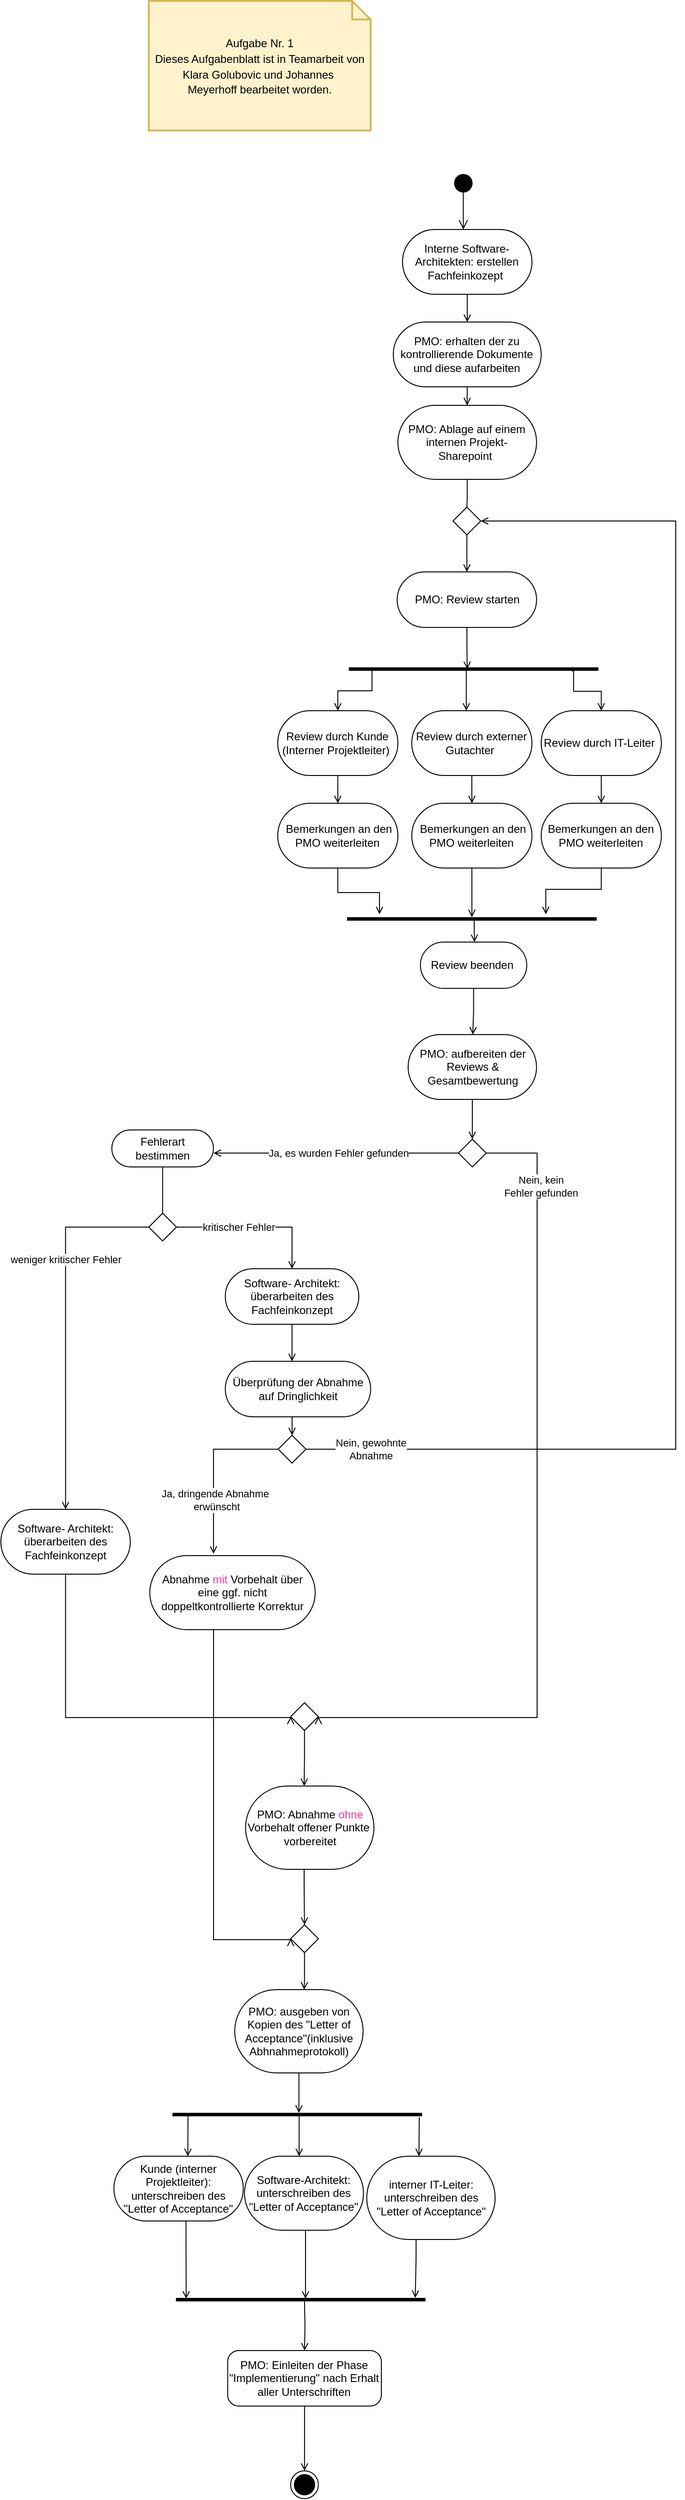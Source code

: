 <mxfile version="15.4.0" type="device"><diagram name="Page-1" id="0783ab3e-0a74-02c8-0abd-f7b4e66b4bec"><mxGraphModel dx="1952" dy="2100" grid="1" gridSize="10" guides="1" tooltips="1" connect="1" arrows="1" fold="1" page="1" pageScale="1" pageWidth="850" pageHeight="1100" background="none" math="0" shadow="0"><root><mxCell id="0"/><mxCell id="1" parent="0"/><mxCell id="ULhMSl2Y7lScJVa_O-WQ-25" style="edgeStyle=orthogonalEdgeStyle;rounded=1;orthogonalLoop=1;jettySize=auto;html=1;exitX=0.5;exitY=1;exitDx=0;exitDy=0;entryX=0.5;entryY=0;entryDx=0;entryDy=0;endArrow=open;endFill=0;" parent="1" source="ULhMSl2Y7lScJVa_O-WQ-11" target="ULhMSl2Y7lScJVa_O-WQ-12" edge="1"><mxGeometry relative="1" as="geometry"><Array as="points"><mxPoint x="434.22" y="37"/><mxPoint x="434.22" y="37"/></Array></mxGeometry></mxCell><mxCell id="ULhMSl2Y7lScJVa_O-WQ-11" value="&lt;span style=&quot;font-family: &amp;#34;helvetica&amp;#34;&quot;&gt;Interne Software-Architekten: erstellen Fachfeinkozept&amp;nbsp;&lt;/span&gt;" style="rounded=1;whiteSpace=wrap;html=1;shadow=0;comic=0;labelBackgroundColor=none;strokeWidth=1;fontFamily=Verdana;fontSize=12;align=center;arcSize=50;" parent="1" vertex="1"><mxGeometry x="364.44" y="-43" width="140" height="70" as="geometry"/></mxCell><mxCell id="zOavqO849AtppEhMKs_c-85" value="" style="edgeStyle=orthogonalEdgeStyle;rounded=0;orthogonalLoop=1;jettySize=auto;html=1;endArrow=open;endFill=0;" parent="1" source="ULhMSl2Y7lScJVa_O-WQ-12" target="ULhMSl2Y7lScJVa_O-WQ-13" edge="1"><mxGeometry relative="1" as="geometry"/></mxCell><mxCell id="ULhMSl2Y7lScJVa_O-WQ-12" value="&lt;span style=&quot;font-family: &amp;#34;helvetica&amp;#34;&quot;&gt;PMO: erhalten der zu kontrollierende Dokumente und diese aufarbeiten&lt;/span&gt;" style="rounded=1;whiteSpace=wrap;html=1;shadow=0;comic=0;labelBackgroundColor=none;strokeWidth=1;fontFamily=Verdana;fontSize=12;align=center;arcSize=50;" parent="1" vertex="1"><mxGeometry x="354.44" y="57" width="160" height="70" as="geometry"/></mxCell><mxCell id="6Iz4P0iBTtGPsfO_RSTz-13" value="" style="edgeStyle=orthogonalEdgeStyle;rounded=0;orthogonalLoop=1;jettySize=auto;html=1;endArrow=open;endFill=0;startArrow=none;" parent="1" source="6Iz4P0iBTtGPsfO_RSTz-36" target="6Iz4P0iBTtGPsfO_RSTz-12" edge="1"><mxGeometry relative="1" as="geometry"/></mxCell><mxCell id="ULhMSl2Y7lScJVa_O-WQ-13" value="&lt;span style=&quot;font-family: &amp;#34;helvetica&amp;#34;&quot;&gt;PMO: Ablage auf einem internen Projekt-Sharepoint&amp;nbsp;&lt;/span&gt;" style="rounded=1;whiteSpace=wrap;html=1;shadow=0;comic=0;labelBackgroundColor=none;strokeWidth=1;fontFamily=Verdana;fontSize=12;align=center;arcSize=50;" parent="1" vertex="1"><mxGeometry x="359.44" y="147" width="150" height="80" as="geometry"/></mxCell><mxCell id="6Iz4P0iBTtGPsfO_RSTz-21" value="" style="edgeStyle=orthogonalEdgeStyle;rounded=0;orthogonalLoop=1;jettySize=auto;html=1;endArrow=open;endFill=0;" parent="1" source="ULhMSl2Y7lScJVa_O-WQ-14" target="6Iz4P0iBTtGPsfO_RSTz-20" edge="1"><mxGeometry relative="1" as="geometry"/></mxCell><mxCell id="ULhMSl2Y7lScJVa_O-WQ-14" value="&lt;span style=&quot;font-family: &amp;#34;helvetica&amp;#34;&quot;&gt;Review durch externer Gutachter&amp;nbsp;&lt;/span&gt;" style="rounded=1;whiteSpace=wrap;html=1;shadow=0;comic=0;labelBackgroundColor=none;strokeWidth=1;fontFamily=Verdana;fontSize=12;align=center;arcSize=50;" parent="1" vertex="1"><mxGeometry x="374.44" y="477" width="130" height="70" as="geometry"/></mxCell><mxCell id="6Iz4P0iBTtGPsfO_RSTz-19" value="" style="edgeStyle=orthogonalEdgeStyle;rounded=0;orthogonalLoop=1;jettySize=auto;html=1;endArrow=open;endFill=0;" parent="1" source="ULhMSl2Y7lScJVa_O-WQ-16" target="6Iz4P0iBTtGPsfO_RSTz-18" edge="1"><mxGeometry relative="1" as="geometry"/></mxCell><mxCell id="ULhMSl2Y7lScJVa_O-WQ-16" value="&lt;span style=&quot;font-family: &amp;#34;helvetica&amp;#34;&quot;&gt;Review durch Kunde (Interner Projektleiter)&amp;nbsp;&lt;/span&gt;" style="rounded=1;whiteSpace=wrap;html=1;shadow=0;comic=0;labelBackgroundColor=none;strokeWidth=1;fontFamily=Verdana;fontSize=12;align=center;arcSize=50;" parent="1" vertex="1"><mxGeometry x="229.44" y="477" width="130" height="70" as="geometry"/></mxCell><mxCell id="6Iz4P0iBTtGPsfO_RSTz-24" value="" style="edgeStyle=orthogonalEdgeStyle;rounded=0;orthogonalLoop=1;jettySize=auto;html=1;endArrow=open;endFill=0;" parent="1" edge="1"><mxGeometry relative="1" as="geometry"><mxPoint x="579.417" y="547" as="sourcePoint"/><mxPoint x="579.417" y="577" as="targetPoint"/></mxGeometry></mxCell><mxCell id="ULhMSl2Y7lScJVa_O-WQ-17" value="&lt;span style=&quot;font-family: &amp;#34;helvetica&amp;#34;&quot;&gt;Review durch IT-Leiter&amp;nbsp;&lt;/span&gt;" style="rounded=1;whiteSpace=wrap;html=1;shadow=0;comic=0;labelBackgroundColor=none;strokeWidth=1;fontFamily=Verdana;fontSize=12;align=center;arcSize=50;" parent="1" vertex="1"><mxGeometry x="514.44" y="477" width="130" height="70" as="geometry"/></mxCell><mxCell id="ULhMSl2Y7lScJVa_O-WQ-21" value="" style="ellipse;fillColor=#000000;strokeColor=none;" parent="1" vertex="1"><mxGeometry x="420.22" y="-103" width="20" height="20" as="geometry"/></mxCell><mxCell id="ULhMSl2Y7lScJVa_O-WQ-22" style="edgeStyle=orthogonalEdgeStyle;rounded=0;orthogonalLoop=1;jettySize=auto;html=1;exitX=0.5;exitY=1;exitDx=0;exitDy=0;" parent="1" source="ULhMSl2Y7lScJVa_O-WQ-21" target="ULhMSl2Y7lScJVa_O-WQ-21" edge="1"><mxGeometry relative="1" as="geometry"/></mxCell><mxCell id="ULhMSl2Y7lScJVa_O-WQ-23" value="" style="endArrow=open;startArrow=none;endFill=0;startFill=0;endSize=8;html=1;verticalAlign=bottom;labelBackgroundColor=none;strokeWidth=1;rounded=0;edgeStyle=orthogonalEdgeStyle;exitX=0.5;exitY=1;exitDx=0;exitDy=0;" parent="1" source="ULhMSl2Y7lScJVa_O-WQ-21" edge="1"><mxGeometry width="160" relative="1" as="geometry"><mxPoint x="320.22" y="-63" as="sourcePoint"/><mxPoint x="430.22" y="-43" as="targetPoint"/></mxGeometry></mxCell><mxCell id="ULhMSl2Y7lScJVa_O-WQ-35" style="edgeStyle=orthogonalEdgeStyle;rounded=0;orthogonalLoop=1;jettySize=auto;html=1;entryX=0.5;entryY=0;entryDx=0;entryDy=0;endArrow=open;endFill=0;exitX=0.767;exitY=0.907;exitDx=0;exitDy=0;exitPerimeter=0;" parent="1" source="ULhMSl2Y7lScJVa_O-WQ-27" target="ULhMSl2Y7lScJVa_O-WQ-16" edge="1"><mxGeometry relative="1" as="geometry"/></mxCell><mxCell id="ULhMSl2Y7lScJVa_O-WQ-36" style="edgeStyle=orthogonalEdgeStyle;rounded=0;orthogonalLoop=1;jettySize=auto;html=1;entryX=0.5;entryY=0;entryDx=0;entryDy=0;endArrow=open;endFill=0;exitX=0.767;exitY=0.525;exitDx=0;exitDy=0;exitPerimeter=0;" parent="1" edge="1"><mxGeometry relative="1" as="geometry"><mxPoint x="428.565" y="433.001" as="sourcePoint"/><mxPoint x="433.44" y="477" as="targetPoint"/><Array as="points"><mxPoint x="433.44" y="433"/></Array></mxGeometry></mxCell><mxCell id="ULhMSl2Y7lScJVa_O-WQ-37" style="edgeStyle=orthogonalEdgeStyle;rounded=0;orthogonalLoop=1;jettySize=auto;html=1;endArrow=open;endFill=0;exitX=1.033;exitY=0.107;exitDx=0;exitDy=0;exitPerimeter=0;" parent="1" source="ULhMSl2Y7lScJVa_O-WQ-27" edge="1"><mxGeometry relative="1" as="geometry"><Array as="points"><mxPoint x="549.44" y="434"/><mxPoint x="549.44" y="456"/><mxPoint x="579.44" y="456"/></Array><mxPoint x="579.417" y="477" as="targetPoint"/></mxGeometry></mxCell><mxCell id="ULhMSl2Y7lScJVa_O-WQ-27" value="" style="html=1;points=[];perimeter=orthogonalPerimeter;fillColor=#000000;strokeColor=none;rotation=90;" parent="1" vertex="1"><mxGeometry x="439.44" y="297" width="3.75" height="270" as="geometry"/></mxCell><mxCell id="ULhMSl2Y7lScJVa_O-WQ-44" value="" style="html=1;points=[];perimeter=orthogonalPerimeter;fillColor=#000000;strokeColor=none;rotation=90;" parent="1" vertex="1"><mxGeometry x="437.57" y="567" width="3.75" height="270" as="geometry"/></mxCell><mxCell id="ULhMSl2Y7lScJVa_O-WQ-50" style="edgeStyle=orthogonalEdgeStyle;rounded=0;orthogonalLoop=1;jettySize=auto;html=1;endArrow=open;endFill=0;exitX=0.5;exitY=1;exitDx=0;exitDy=0;entryX=0.5;entryY=0;entryDx=0;entryDy=0;" parent="1" source="ULhMSl2Y7lScJVa_O-WQ-62" target="ULhMSl2Y7lScJVa_O-WQ-67" edge="1"><mxGeometry relative="1" as="geometry"><mxPoint x="440.38" y="827" as="targetPoint"/><mxPoint x="439.38" y="797" as="sourcePoint"/><Array as="points"><mxPoint x="441.44" y="802"/><mxPoint x="440.44" y="802"/><mxPoint x="440.44" y="827"/></Array></mxGeometry></mxCell><mxCell id="ULhMSl2Y7lScJVa_O-WQ-62" value="&lt;span style=&quot;font-family: &amp;#34;helvetica&amp;#34;&quot;&gt;Review beenden&amp;nbsp;&lt;/span&gt;" style="rounded=1;whiteSpace=wrap;html=1;shadow=0;comic=0;labelBackgroundColor=none;strokeWidth=1;fontFamily=Verdana;fontSize=12;align=center;arcSize=50;" parent="1" vertex="1"><mxGeometry x="383.82" y="727" width="115" height="50" as="geometry"/></mxCell><mxCell id="zOavqO849AtppEhMKs_c-75" value="" style="edgeStyle=orthogonalEdgeStyle;rounded=0;orthogonalLoop=1;jettySize=auto;html=1;endArrow=open;endFill=0;entryX=0.5;entryY=0;entryDx=0;entryDy=0;" parent="1" source="ULhMSl2Y7lScJVa_O-WQ-67" target="ULhMSl2Y7lScJVa_O-WQ-68" edge="1"><mxGeometry relative="1" as="geometry"><mxPoint x="439.917" y="820.023" as="targetPoint"/></mxGeometry></mxCell><mxCell id="ULhMSl2Y7lScJVa_O-WQ-67" value="&lt;span style=&quot;font-family: &amp;#34;helvetica&amp;#34;&quot;&gt;PMO: aufbereiten der Reviews &amp;amp; Gesamtbewertung&lt;/span&gt;" style="rounded=1;whiteSpace=wrap;html=1;shadow=0;comic=0;labelBackgroundColor=none;strokeWidth=1;fontFamily=Verdana;fontSize=12;align=center;arcSize=50;" parent="1" vertex="1"><mxGeometry x="370.51" y="827" width="138.87" height="70" as="geometry"/></mxCell><mxCell id="ULhMSl2Y7lScJVa_O-WQ-73" style="edgeStyle=orthogonalEdgeStyle;rounded=0;orthogonalLoop=1;jettySize=auto;html=1;endArrow=open;endFill=0;exitX=1;exitY=0.5;exitDx=0;exitDy=0;entryX=1;entryY=0.5;entryDx=0;entryDy=0;" parent="1" source="ULhMSl2Y7lScJVa_O-WQ-68" target="6Iz4P0iBTtGPsfO_RSTz-38" edge="1"><mxGeometry relative="1" as="geometry"><mxPoint x="300" y="1565" as="targetPoint"/><mxPoint x="495.311" y="927.049" as="sourcePoint"/><Array as="points"><mxPoint x="510" y="955"/><mxPoint x="510" y="1565"/></Array></mxGeometry></mxCell><mxCell id="zOavqO849AtppEhMKs_c-9" value="Nein, kein &lt;br&gt;Fehler gefunden" style="edgeLabel;html=1;align=center;verticalAlign=middle;resizable=0;points=[];" parent="ULhMSl2Y7lScJVa_O-WQ-73" vertex="1" connectable="0"><mxGeometry x="-0.548" relative="1" as="geometry"><mxPoint x="4" y="-113" as="offset"/></mxGeometry></mxCell><mxCell id="ULhMSl2Y7lScJVa_O-WQ-74" style="edgeStyle=orthogonalEdgeStyle;rounded=0;orthogonalLoop=1;jettySize=auto;html=1;endArrow=open;endFill=0;exitX=0;exitY=0.5;exitDx=0;exitDy=0;" parent="1" source="ULhMSl2Y7lScJVa_O-WQ-68" target="ULhMSl2Y7lScJVa_O-WQ-76" edge="1"><mxGeometry relative="1" as="geometry"><mxPoint x="150.07" y="925" as="targetPoint"/><Array as="points"><mxPoint x="199.94" y="955"/><mxPoint x="199.94" y="955"/></Array><mxPoint x="434.37" y="924.76" as="sourcePoint"/></mxGeometry></mxCell><mxCell id="ULhMSl2Y7lScJVa_O-WQ-75" value="Ja, es wurden Fehler gefunden" style="edgeLabel;html=1;align=center;verticalAlign=middle;resizable=0;points=[];" parent="ULhMSl2Y7lScJVa_O-WQ-74" vertex="1" connectable="0"><mxGeometry x="-0.024" y="3" relative="1" as="geometry"><mxPoint x="-1" y="-3" as="offset"/></mxGeometry></mxCell><mxCell id="ULhMSl2Y7lScJVa_O-WQ-68" value="" style="rhombus;" parent="1" vertex="1"><mxGeometry x="424.94" y="940" width="30" height="30" as="geometry"/></mxCell><mxCell id="ULhMSl2Y7lScJVa_O-WQ-77" style="edgeStyle=orthogonalEdgeStyle;rounded=0;orthogonalLoop=1;jettySize=auto;html=1;exitX=0.5;exitY=1;exitDx=0;exitDy=0;endArrow=open;endFill=0;entryX=0.5;entryY=0;entryDx=0;entryDy=0;" parent="1" source="ULhMSl2Y7lScJVa_O-WQ-76" target="ULhMSl2Y7lScJVa_O-WQ-78" edge="1"><mxGeometry relative="1" as="geometry"><mxPoint x="48.94" y="1030" as="targetPoint"/><Array as="points"><mxPoint x="104.94" y="1040"/><mxPoint x="104.94" y="1040"/></Array></mxGeometry></mxCell><mxCell id="ULhMSl2Y7lScJVa_O-WQ-76" value="&lt;span style=&quot;font-family: &amp;#34;helvetica&amp;#34;&quot;&gt;Fehlerart bestimmen&lt;/span&gt;" style="rounded=1;whiteSpace=wrap;html=1;shadow=0;comic=0;labelBackgroundColor=none;strokeWidth=1;fontFamily=Verdana;fontSize=12;align=center;arcSize=50;" parent="1" vertex="1"><mxGeometry x="49.94" y="930" width="110" height="40" as="geometry"/></mxCell><mxCell id="ULhMSl2Y7lScJVa_O-WQ-79" style="edgeStyle=orthogonalEdgeStyle;rounded=0;orthogonalLoop=1;jettySize=auto;html=1;endArrow=open;endFill=0;exitX=0;exitY=0.5;exitDx=0;exitDy=0;entryX=0.5;entryY=0;entryDx=0;entryDy=0;" parent="1" source="ULhMSl2Y7lScJVa_O-WQ-78" target="zOavqO849AtppEhMKs_c-10" edge="1"><mxGeometry relative="1" as="geometry"><mxPoint x="-80.06" y="1150" as="targetPoint"/><mxPoint x="34.38" y="1004.41" as="sourcePoint"/></mxGeometry></mxCell><mxCell id="ULhMSl2Y7lScJVa_O-WQ-82" value="weniger kritischer Fehler" style="edgeLabel;html=1;align=center;verticalAlign=middle;resizable=0;points=[];" parent="ULhMSl2Y7lScJVa_O-WQ-79" vertex="1" connectable="0"><mxGeometry x="-0.08" y="-3" relative="1" as="geometry"><mxPoint x="3" y="-57" as="offset"/></mxGeometry></mxCell><mxCell id="zOavqO849AtppEhMKs_c-25" style="edgeStyle=orthogonalEdgeStyle;rounded=0;orthogonalLoop=1;jettySize=auto;html=1;endArrow=open;endFill=0;" parent="1" source="ULhMSl2Y7lScJVa_O-WQ-78" target="zOavqO849AtppEhMKs_c-24" edge="1"><mxGeometry relative="1" as="geometry"/></mxCell><mxCell id="zOavqO849AtppEhMKs_c-36" value="kritischer Fehler" style="edgeLabel;html=1;align=center;verticalAlign=middle;resizable=0;points=[];" parent="zOavqO849AtppEhMKs_c-25" vertex="1" connectable="0"><mxGeometry x="-0.213" relative="1" as="geometry"><mxPoint as="offset"/></mxGeometry></mxCell><mxCell id="ULhMSl2Y7lScJVa_O-WQ-78" value="" style="rhombus;" parent="1" vertex="1"><mxGeometry x="89.94" y="1020" width="30" height="30" as="geometry"/></mxCell><mxCell id="zOavqO849AtppEhMKs_c-12" style="edgeStyle=orthogonalEdgeStyle;rounded=0;orthogonalLoop=1;jettySize=auto;html=1;endArrow=open;endFill=0;entryX=0;entryY=0.5;entryDx=0;entryDy=0;" parent="1" source="zOavqO849AtppEhMKs_c-10" target="6Iz4P0iBTtGPsfO_RSTz-38" edge="1"><mxGeometry relative="1" as="geometry"><mxPoint x="139.94" y="1665" as="targetPoint"/><Array as="points"><mxPoint y="1565"/></Array></mxGeometry></mxCell><mxCell id="zOavqO849AtppEhMKs_c-10" value="&lt;span style=&quot;font-family: &amp;#34;helvetica&amp;#34;&quot;&gt;Software- Architekt: überarbeiten des Fachfeinkonzept&lt;/span&gt;" style="rounded=1;whiteSpace=wrap;html=1;shadow=0;comic=0;labelBackgroundColor=none;strokeWidth=1;fontFamily=Verdana;fontSize=12;align=center;arcSize=50;" parent="1" vertex="1"><mxGeometry x="-70.06" y="1340" width="140" height="70" as="geometry"/></mxCell><mxCell id="6Iz4P0iBTtGPsfO_RSTz-47" style="edgeStyle=orthogonalEdgeStyle;rounded=0;orthogonalLoop=1;jettySize=auto;html=1;entryX=0.5;entryY=0;entryDx=0;entryDy=0;endArrow=open;endFill=0;" parent="1" source="zOavqO849AtppEhMKs_c-11" target="6Iz4P0iBTtGPsfO_RSTz-46" edge="1"><mxGeometry relative="1" as="geometry"><Array as="points"><mxPoint x="258" y="1749"/><mxPoint x="258" y="1749"/></Array></mxGeometry></mxCell><mxCell id="zOavqO849AtppEhMKs_c-11" value="&lt;font face=&quot;helvetica&quot;&gt;PMO: Abnahme &lt;font color=&quot;#ff3399&quot;&gt;ohne&lt;/font&gt; Vorbehalt offener Punkte&amp;nbsp; vorbereitet&lt;/font&gt;" style="rounded=1;whiteSpace=wrap;html=1;shadow=0;comic=0;labelBackgroundColor=none;strokeWidth=1;fontFamily=Verdana;fontSize=12;align=center;arcSize=50;" parent="1" vertex="1"><mxGeometry x="194.66" y="1639" width="138.87" height="90" as="geometry"/></mxCell><mxCell id="zOavqO849AtppEhMKs_c-28" style="edgeStyle=orthogonalEdgeStyle;rounded=0;orthogonalLoop=1;jettySize=auto;html=1;endArrow=open;endFill=0;entryX=1;entryY=0.5;entryDx=0;entryDy=0;" parent="1" source="zOavqO849AtppEhMKs_c-14" target="6Iz4P0iBTtGPsfO_RSTz-36" edge="1"><mxGeometry relative="1" as="geometry"><mxPoint x="560" y="200" as="targetPoint"/><Array as="points"><mxPoint x="660" y="1275"/><mxPoint x="660" y="272"/></Array></mxGeometry></mxCell><mxCell id="zOavqO849AtppEhMKs_c-29" value="Nein, gewohnte &lt;br&gt;Abnahme&lt;br&gt;" style="edgeLabel;html=1;align=center;verticalAlign=middle;resizable=0;points=[];" parent="zOavqO849AtppEhMKs_c-28" vertex="1" connectable="0"><mxGeometry x="-0.085" y="-2" relative="1" as="geometry"><mxPoint x="-332" y="338" as="offset"/></mxGeometry></mxCell><mxCell id="zOavqO849AtppEhMKs_c-30" style="edgeStyle=orthogonalEdgeStyle;rounded=0;orthogonalLoop=1;jettySize=auto;html=1;endArrow=open;endFill=0;" parent="1" source="zOavqO849AtppEhMKs_c-14" edge="1"><mxGeometry relative="1" as="geometry"><mxPoint x="159.94" y="1388" as="targetPoint"/><Array as="points"><mxPoint x="159.94" y="1275"/><mxPoint x="159.94" y="1388"/></Array></mxGeometry></mxCell><mxCell id="zOavqO849AtppEhMKs_c-31" value="Ja, dringende Abnahme&amp;nbsp;&lt;br&gt;erwünscht" style="edgeLabel;html=1;align=center;verticalAlign=middle;resizable=0;points=[];" parent="zOavqO849AtppEhMKs_c-30" vertex="1" connectable="0"><mxGeometry x="0.137" y="3" relative="1" as="geometry"><mxPoint y="21" as="offset"/></mxGeometry></mxCell><mxCell id="zOavqO849AtppEhMKs_c-14" value="" style="rhombus;" parent="1" vertex="1"><mxGeometry x="229.94" y="1260" width="30" height="30" as="geometry"/></mxCell><mxCell id="zOavqO849AtppEhMKs_c-58" style="edgeStyle=orthogonalEdgeStyle;rounded=0;orthogonalLoop=1;jettySize=auto;html=1;endArrow=open;endFill=0;" parent="1" source="zOavqO849AtppEhMKs_c-24" target="zOavqO849AtppEhMKs_c-57" edge="1"><mxGeometry relative="1" as="geometry"><Array as="points"><mxPoint x="244.94" y="1170"/><mxPoint x="244.94" y="1170"/></Array></mxGeometry></mxCell><mxCell id="zOavqO849AtppEhMKs_c-24" value="&lt;span style=&quot;font-family: &amp;#34;helvetica&amp;#34;&quot;&gt;Software- Architekt: überarbeiten des Fachfeinkonzept&lt;/span&gt;" style="rounded=1;whiteSpace=wrap;html=1;shadow=0;comic=0;labelBackgroundColor=none;strokeWidth=1;fontFamily=Verdana;fontSize=12;align=center;arcSize=50;" parent="1" vertex="1"><mxGeometry x="172.73" y="1080" width="144.43" height="60" as="geometry"/></mxCell><mxCell id="zOavqO849AtppEhMKs_c-37" style="edgeStyle=orthogonalEdgeStyle;rounded=0;orthogonalLoop=1;jettySize=auto;html=1;endArrow=open;endFill=0;entryX=0;entryY=0.5;entryDx=0;entryDy=0;" parent="1" source="zOavqO849AtppEhMKs_c-32" target="6Iz4P0iBTtGPsfO_RSTz-46" edge="1"><mxGeometry relative="1" as="geometry"><Array as="points"><mxPoint x="160" y="1805"/></Array><mxPoint x="240" y="1805" as="targetPoint"/></mxGeometry></mxCell><mxCell id="zOavqO849AtppEhMKs_c-32" value="&lt;span style=&quot;font-family: &amp;#34;helvetica&amp;#34;&quot;&gt;Abnahme &lt;font color=&quot;#ff3399&quot;&gt;mit&lt;/font&gt; Vorbehalt über eine ggf. nicht doppeltkontrollierte Korrektur&lt;/span&gt;" style="rounded=1;whiteSpace=wrap;html=1;shadow=0;comic=0;labelBackgroundColor=none;strokeWidth=1;fontFamily=Verdana;fontSize=12;align=center;arcSize=50;" parent="1" vertex="1"><mxGeometry x="91.07" y="1390" width="178.87" height="80" as="geometry"/></mxCell><mxCell id="zOavqO849AtppEhMKs_c-35" style="edgeStyle=orthogonalEdgeStyle;rounded=0;orthogonalLoop=1;jettySize=auto;html=1;exitX=0.729;exitY=0.517;exitDx=0;exitDy=0;endArrow=open;endFill=0;exitPerimeter=0;" parent="1" edge="1"><mxGeometry relative="1" as="geometry"><mxPoint x="441.855" y="702.859" as="sourcePoint"/><mxPoint x="442.32" y="727" as="targetPoint"/></mxGeometry></mxCell><mxCell id="6Iz4P0iBTtGPsfO_RSTz-51" style="edgeStyle=orthogonalEdgeStyle;rounded=0;orthogonalLoop=1;jettySize=auto;html=1;endArrow=open;endFill=0;" parent="1" source="zOavqO849AtppEhMKs_c-38" target="zOavqO849AtppEhMKs_c-41" edge="1"><mxGeometry relative="1" as="geometry"><Array as="points"><mxPoint x="251" y="1979"/><mxPoint x="251" y="1979"/></Array></mxGeometry></mxCell><mxCell id="zOavqO849AtppEhMKs_c-38" value="&lt;font face=&quot;helvetica&quot;&gt;PMO: ausgeben von Kopien des &quot;Letter of Acceptance&quot;(inklusive Abhnahmeprotokoll)&lt;/font&gt;" style="rounded=1;whiteSpace=wrap;html=1;shadow=0;comic=0;labelBackgroundColor=none;strokeWidth=1;fontFamily=Verdana;fontSize=12;align=center;arcSize=50;" parent="1" vertex="1"><mxGeometry x="182.91" y="1859" width="138.87" height="90" as="geometry"/></mxCell><mxCell id="zOavqO849AtppEhMKs_c-42" style="edgeStyle=orthogonalEdgeStyle;rounded=0;orthogonalLoop=1;jettySize=auto;html=1;endArrow=open;endFill=0;exitX=0.66;exitY=0.938;exitDx=0;exitDy=0;exitPerimeter=0;" parent="1" source="zOavqO849AtppEhMKs_c-41" edge="1"><mxGeometry relative="1" as="geometry"><mxPoint x="132.2" y="2039" as="targetPoint"/><mxPoint x="132.285" y="1997.24" as="sourcePoint"/><Array as="points"/></mxGeometry></mxCell><mxCell id="6Iz4P0iBTtGPsfO_RSTz-49" style="edgeStyle=orthogonalEdgeStyle;rounded=0;orthogonalLoop=1;jettySize=auto;html=1;endArrow=open;endFill=0;" parent="1" edge="1"><mxGeometry relative="1" as="geometry"><mxPoint x="252.595" y="1995.875" as="sourcePoint"/><mxPoint x="252.595" y="2039" as="targetPoint"/><Array as="points"><mxPoint x="253" y="2029"/><mxPoint x="253" y="2029"/></Array></mxGeometry></mxCell><mxCell id="zOavqO849AtppEhMKs_c-41" value="" style="html=1;points=[];perimeter=orthogonalPerimeter;fillColor=#000000;strokeColor=none;rotation=90;" parent="1" vertex="1"><mxGeometry x="248.72" y="1859" width="3.75" height="270" as="geometry"/></mxCell><mxCell id="zOavqO849AtppEhMKs_c-44" value="&lt;font face=&quot;helvetica&quot;&gt;Kunde (interner Projektleiter): unterschreiben des &quot;Letter of Acceptance&quot;&lt;/font&gt;" style="rounded=1;whiteSpace=wrap;html=1;shadow=0;comic=0;labelBackgroundColor=none;strokeWidth=1;fontFamily=Verdana;fontSize=12;align=center;arcSize=50;" parent="1" vertex="1"><mxGeometry x="52.2" y="2039" width="140" height="70" as="geometry"/></mxCell><mxCell id="zOavqO849AtppEhMKs_c-45" value="&lt;font face=&quot;helvetica&quot;&gt;interner IT-Leiter: unterschreiben des &quot;Letter of Acceptance&quot;&lt;/font&gt;" style="rounded=1;whiteSpace=wrap;html=1;shadow=0;comic=0;labelBackgroundColor=none;strokeWidth=1;fontFamily=Verdana;fontSize=12;align=center;arcSize=50;" parent="1" vertex="1"><mxGeometry x="325.73" y="2039" width="138.87" height="90" as="geometry"/></mxCell><mxCell id="zOavqO849AtppEhMKs_c-47" style="edgeStyle=orthogonalEdgeStyle;rounded=0;orthogonalLoop=1;jettySize=auto;html=1;endArrow=open;endFill=0;entryX=0.5;entryY=0;entryDx=0;entryDy=0;" parent="1" edge="1"><mxGeometry relative="1" as="geometry"><mxPoint x="382.205" y="2039" as="targetPoint"/><mxPoint x="382.51" y="1999" as="sourcePoint"/><Array as="points"><mxPoint x="382.51" y="1997"/></Array></mxGeometry></mxCell><mxCell id="zOavqO849AtppEhMKs_c-53" style="edgeStyle=orthogonalEdgeStyle;rounded=0;orthogonalLoop=1;jettySize=auto;html=1;endArrow=open;endFill=0;" parent="1" target="zOavqO849AtppEhMKs_c-54" edge="1"><mxGeometry relative="1" as="geometry"><mxPoint x="258.345" y="2229" as="targetPoint"/><mxPoint x="258.4" y="2195.875" as="sourcePoint"/></mxGeometry></mxCell><mxCell id="zOavqO849AtppEhMKs_c-48" value="" style="html=1;points=[];perimeter=orthogonalPerimeter;fillColor=#000000;strokeColor=none;rotation=90;" parent="1" vertex="1"><mxGeometry x="252.47" y="2059" width="3.75" height="270" as="geometry"/></mxCell><mxCell id="zOavqO849AtppEhMKs_c-50" style="edgeStyle=orthogonalEdgeStyle;rounded=0;orthogonalLoop=1;jettySize=auto;html=1;endArrow=open;endFill=0;exitX=0.5;exitY=1;exitDx=0;exitDy=0;entryX=0.233;entryY=0.959;entryDx=0;entryDy=0;entryPerimeter=0;" parent="1" source="zOavqO849AtppEhMKs_c-44" target="zOavqO849AtppEhMKs_c-48" edge="1"><mxGeometry relative="1" as="geometry"><mxPoint x="174.105" y="2192.414" as="targetPoint"/><mxPoint x="182.245" y="2005.24" as="sourcePoint"/><Array as="points"><mxPoint x="130.2" y="2109"/><mxPoint x="130.2" y="2129"/></Array></mxGeometry></mxCell><mxCell id="zOavqO849AtppEhMKs_c-51" style="edgeStyle=orthogonalEdgeStyle;rounded=0;orthogonalLoop=1;jettySize=auto;html=1;endArrow=open;endFill=0;exitX=0.5;exitY=1;exitDx=0;exitDy=0;" parent="1" edge="1"><mxGeometry relative="1" as="geometry"><mxPoint x="378.2" y="2192" as="targetPoint"/><mxPoint x="379.105" y="2129" as="sourcePoint"/><Array as="points"><mxPoint x="379.2" y="2149"/><mxPoint x="378.2" y="2149"/><mxPoint x="378.2" y="2192"/></Array></mxGeometry></mxCell><mxCell id="zOavqO849AtppEhMKs_c-82" style="edgeStyle=orthogonalEdgeStyle;rounded=0;orthogonalLoop=1;jettySize=auto;html=1;endArrow=open;endFill=0;" parent="1" source="zOavqO849AtppEhMKs_c-54" target="zOavqO849AtppEhMKs_c-83" edge="1"><mxGeometry relative="1" as="geometry"><mxPoint x="258.285" y="2409" as="targetPoint"/></mxGeometry></mxCell><mxCell id="zOavqO849AtppEhMKs_c-54" value="&lt;font face=&quot;helvetica&quot;&gt;PMO: Einleiten der Phase &quot;Implementierung&quot; nach Erhalt aller Unterschriften&lt;/font&gt;" style="rounded=1;whiteSpace=wrap;html=1;shadow=0;comic=0;labelBackgroundColor=none;strokeWidth=1;fontFamily=Verdana;fontSize=12;align=center;arcSize=20;" parent="1" vertex="1"><mxGeometry x="175.28" y="2249" width="166.25" height="60" as="geometry"/></mxCell><mxCell id="zOavqO849AtppEhMKs_c-59" style="edgeStyle=orthogonalEdgeStyle;rounded=0;orthogonalLoop=1;jettySize=auto;html=1;entryX=0.5;entryY=0;entryDx=0;entryDy=0;endArrow=open;endFill=0;" parent="1" source="zOavqO849AtppEhMKs_c-57" target="zOavqO849AtppEhMKs_c-14" edge="1"><mxGeometry relative="1" as="geometry"><Array as="points"><mxPoint x="244.94" y="1250"/><mxPoint x="244.94" y="1250"/></Array></mxGeometry></mxCell><mxCell id="zOavqO849AtppEhMKs_c-57" value="&lt;span style=&quot;font-family: &amp;#34;helvetica&amp;#34;&quot;&gt;Überprüfung der Abnahme auf Dringlichkeit&lt;/span&gt;" style="rounded=1;whiteSpace=wrap;html=1;shadow=0;comic=0;labelBackgroundColor=none;strokeWidth=1;fontFamily=Verdana;fontSize=12;align=center;arcSize=50;" parent="1" vertex="1"><mxGeometry x="172.73" y="1180" width="157.21" height="60" as="geometry"/></mxCell><mxCell id="zOavqO849AtppEhMKs_c-81" value="" style="edgeStyle=orthogonalEdgeStyle;rounded=0;orthogonalLoop=1;jettySize=auto;html=1;endArrow=open;endFill=0;entryX=0.233;entryY=0.481;entryDx=0;entryDy=0;entryPerimeter=0;" parent="1" source="zOavqO849AtppEhMKs_c-79" target="zOavqO849AtppEhMKs_c-48" edge="1"><mxGeometry relative="1" as="geometry"><mxPoint x="259.2" y="2189" as="targetPoint"/><Array as="points"><mxPoint x="259.2" y="2149"/></Array></mxGeometry></mxCell><mxCell id="zOavqO849AtppEhMKs_c-79" value="&lt;font face=&quot;helvetica&quot;&gt;Software-Architekt: unterschreiben des &quot;Letter of Acceptance&quot;&lt;/font&gt;" style="rounded=1;whiteSpace=wrap;html=1;shadow=0;comic=0;labelBackgroundColor=none;strokeWidth=1;fontFamily=Verdana;fontSize=12;align=center;arcSize=50;" parent="1" vertex="1"><mxGeometry x="193.49" y="2039" width="128.71" height="80" as="geometry"/></mxCell><mxCell id="zOavqO849AtppEhMKs_c-83" value="" style="ellipse;html=1;shape=endState;fillColor=#000000;strokeColor=#000000;" parent="1" vertex="1"><mxGeometry x="243.4" y="2379" width="30" height="30" as="geometry"/></mxCell><mxCell id="6Iz4P0iBTtGPsfO_RSTz-14" value="" style="edgeStyle=orthogonalEdgeStyle;rounded=0;orthogonalLoop=1;jettySize=auto;html=1;endArrow=open;endFill=0;" parent="1" source="6Iz4P0iBTtGPsfO_RSTz-12" edge="1"><mxGeometry relative="1" as="geometry"><mxPoint x="434.44" y="432" as="targetPoint"/></mxGeometry></mxCell><mxCell id="6Iz4P0iBTtGPsfO_RSTz-12" value="&lt;span style=&quot;font-family: &amp;#34;helvetica&amp;#34;&quot;&gt;PMO: Review starten&lt;/span&gt;" style="rounded=1;whiteSpace=wrap;html=1;shadow=0;comic=0;labelBackgroundColor=none;strokeWidth=1;fontFamily=Verdana;fontSize=12;align=center;arcSize=50;" parent="1" vertex="1"><mxGeometry x="358.66" y="327" width="150.78" height="60" as="geometry"/></mxCell><mxCell id="6Iz4P0iBTtGPsfO_RSTz-25" style="edgeStyle=orthogonalEdgeStyle;rounded=0;orthogonalLoop=1;jettySize=auto;html=1;entryX=-0.833;entryY=0.87;entryDx=0;entryDy=0;entryPerimeter=0;endArrow=open;endFill=0;" parent="1" source="6Iz4P0iBTtGPsfO_RSTz-18" target="ULhMSl2Y7lScJVa_O-WQ-44" edge="1"><mxGeometry relative="1" as="geometry"/></mxCell><mxCell id="6Iz4P0iBTtGPsfO_RSTz-18" value="&lt;span style=&quot;font-family: &amp;#34;helvetica&amp;#34;&quot;&gt;&amp;nbsp;Bemerkungen an den PMO weiterleiten&lt;/span&gt;" style="rounded=1;whiteSpace=wrap;html=1;shadow=0;comic=0;labelBackgroundColor=none;strokeWidth=1;fontFamily=Verdana;fontSize=12;align=center;arcSize=50;" parent="1" vertex="1"><mxGeometry x="229.44" y="577" width="130" height="70" as="geometry"/></mxCell><mxCell id="6Iz4P0iBTtGPsfO_RSTz-26" style="edgeStyle=orthogonalEdgeStyle;rounded=0;orthogonalLoop=1;jettySize=auto;html=1;endArrow=open;endFill=0;" parent="1" source="6Iz4P0iBTtGPsfO_RSTz-20" target="ULhMSl2Y7lScJVa_O-WQ-44" edge="1"><mxGeometry relative="1" as="geometry"><mxPoint x="399.44" y="674" as="targetPoint"/><Array as="points"/></mxGeometry></mxCell><mxCell id="6Iz4P0iBTtGPsfO_RSTz-20" value="&lt;span style=&quot;font-family: &amp;#34;helvetica&amp;#34;&quot;&gt;&amp;nbsp;Bemerkungen an den PMO weiterleiten&lt;/span&gt;" style="rounded=1;whiteSpace=wrap;html=1;shadow=0;comic=0;labelBackgroundColor=none;strokeWidth=1;fontFamily=Verdana;fontSize=12;align=center;arcSize=50;" parent="1" vertex="1"><mxGeometry x="374.45" y="577" width="130" height="70" as="geometry"/></mxCell><mxCell id="6Iz4P0iBTtGPsfO_RSTz-27" style="edgeStyle=orthogonalEdgeStyle;rounded=0;orthogonalLoop=1;jettySize=auto;html=1;endArrow=open;endFill=0;" parent="1" edge="1"><mxGeometry relative="1" as="geometry"><mxPoint x="519.44" y="697" as="targetPoint"/><mxPoint x="579.417" y="647" as="sourcePoint"/><Array as="points"><mxPoint x="579" y="670"/><mxPoint x="519" y="670"/></Array></mxGeometry></mxCell><mxCell id="6Iz4P0iBTtGPsfO_RSTz-23" value="&lt;span style=&quot;font-family: &amp;#34;helvetica&amp;#34;&quot;&gt;Bemerkungen an den PMO weiterleiten&lt;/span&gt;" style="rounded=1;whiteSpace=wrap;html=1;shadow=0;comic=0;labelBackgroundColor=none;strokeWidth=1;fontFamily=Verdana;fontSize=12;align=center;arcSize=50;" parent="1" vertex="1"><mxGeometry x="514.44" y="577" width="130" height="70" as="geometry"/></mxCell><mxCell id="6Iz4P0iBTtGPsfO_RSTz-36" value="" style="rhombus;" parent="1" vertex="1"><mxGeometry x="419.05" y="257" width="30" height="30" as="geometry"/></mxCell><mxCell id="6Iz4P0iBTtGPsfO_RSTz-37" value="" style="edgeStyle=orthogonalEdgeStyle;rounded=0;orthogonalLoop=1;jettySize=auto;html=1;endArrow=none;endFill=0;" parent="1" source="ULhMSl2Y7lScJVa_O-WQ-13" target="6Iz4P0iBTtGPsfO_RSTz-36" edge="1"><mxGeometry relative="1" as="geometry"><mxPoint x="434.44" y="227" as="sourcePoint"/><mxPoint x="434.023" y="327" as="targetPoint"/></mxGeometry></mxCell><mxCell id="6Iz4P0iBTtGPsfO_RSTz-42" style="edgeStyle=orthogonalEdgeStyle;rounded=0;orthogonalLoop=1;jettySize=auto;html=1;exitX=1;exitY=1;exitDx=0;exitDy=0;endArrow=open;endFill=0;" parent="1" source="6Iz4P0iBTtGPsfO_RSTz-38" edge="1"><mxGeometry relative="1" as="geometry"><mxPoint x="260" y="1559" as="targetPoint"/></mxGeometry></mxCell><mxCell id="6Iz4P0iBTtGPsfO_RSTz-43" style="edgeStyle=orthogonalEdgeStyle;rounded=0;orthogonalLoop=1;jettySize=auto;html=1;endArrow=open;endFill=0;" parent="1" source="6Iz4P0iBTtGPsfO_RSTz-38" edge="1"><mxGeometry relative="1" as="geometry"><mxPoint x="258" y="1639" as="targetPoint"/></mxGeometry></mxCell><mxCell id="6Iz4P0iBTtGPsfO_RSTz-38" value="" style="rhombus;" parent="1" vertex="1"><mxGeometry x="243.4" y="1549" width="30" height="30" as="geometry"/></mxCell><mxCell id="6Iz4P0iBTtGPsfO_RSTz-48" style="edgeStyle=orthogonalEdgeStyle;rounded=0;orthogonalLoop=1;jettySize=auto;html=1;endArrow=open;endFill=0;" parent="1" source="6Iz4P0iBTtGPsfO_RSTz-46" edge="1"><mxGeometry relative="1" as="geometry"><mxPoint x="258" y="1859" as="targetPoint"/><Array as="points"><mxPoint x="258" y="1849"/><mxPoint x="258" y="1879"/></Array></mxGeometry></mxCell><mxCell id="6Iz4P0iBTtGPsfO_RSTz-46" value="" style="rhombus;" parent="1" vertex="1"><mxGeometry x="243.4" y="1789" width="30" height="30" as="geometry"/></mxCell><mxCell id="A_fdqrJPkpsfp_9GvDpg-3" value="&lt;span style=&quot;color: rgb(0 , 0 , 0) ; font-size: 12px&quot;&gt;Aufgabe Nr. 1&lt;/span&gt;&lt;br style=&quot;color: rgb(0 , 0 , 0) ; font-size: 12px&quot;&gt;&lt;span style=&quot;color: rgb(0 , 0 , 0) ; font-size: 12px&quot;&gt;Dieses Aufgabenblatt ist in Teamarbeit von Klara Golubovic und Johannes&amp;nbsp;&lt;/span&gt;&lt;br style=&quot;color: rgb(0 , 0 , 0) ; font-size: 12px&quot;&gt;&lt;span style=&quot;color: rgb(0 , 0 , 0) ; font-size: 12px&quot;&gt;Meyerhoff bearbeitet worden.&lt;/span&gt;" style="shape=note;strokeWidth=2;fontSize=14;size=20;whiteSpace=wrap;html=1;fillColor=#fff2cc;strokeColor=#d6b656;fontColor=#666600;" parent="1" vertex="1"><mxGeometry x="89.94" y="-290" width="240" height="140" as="geometry"/></mxCell></root></mxGraphModel></diagram></mxfile>
